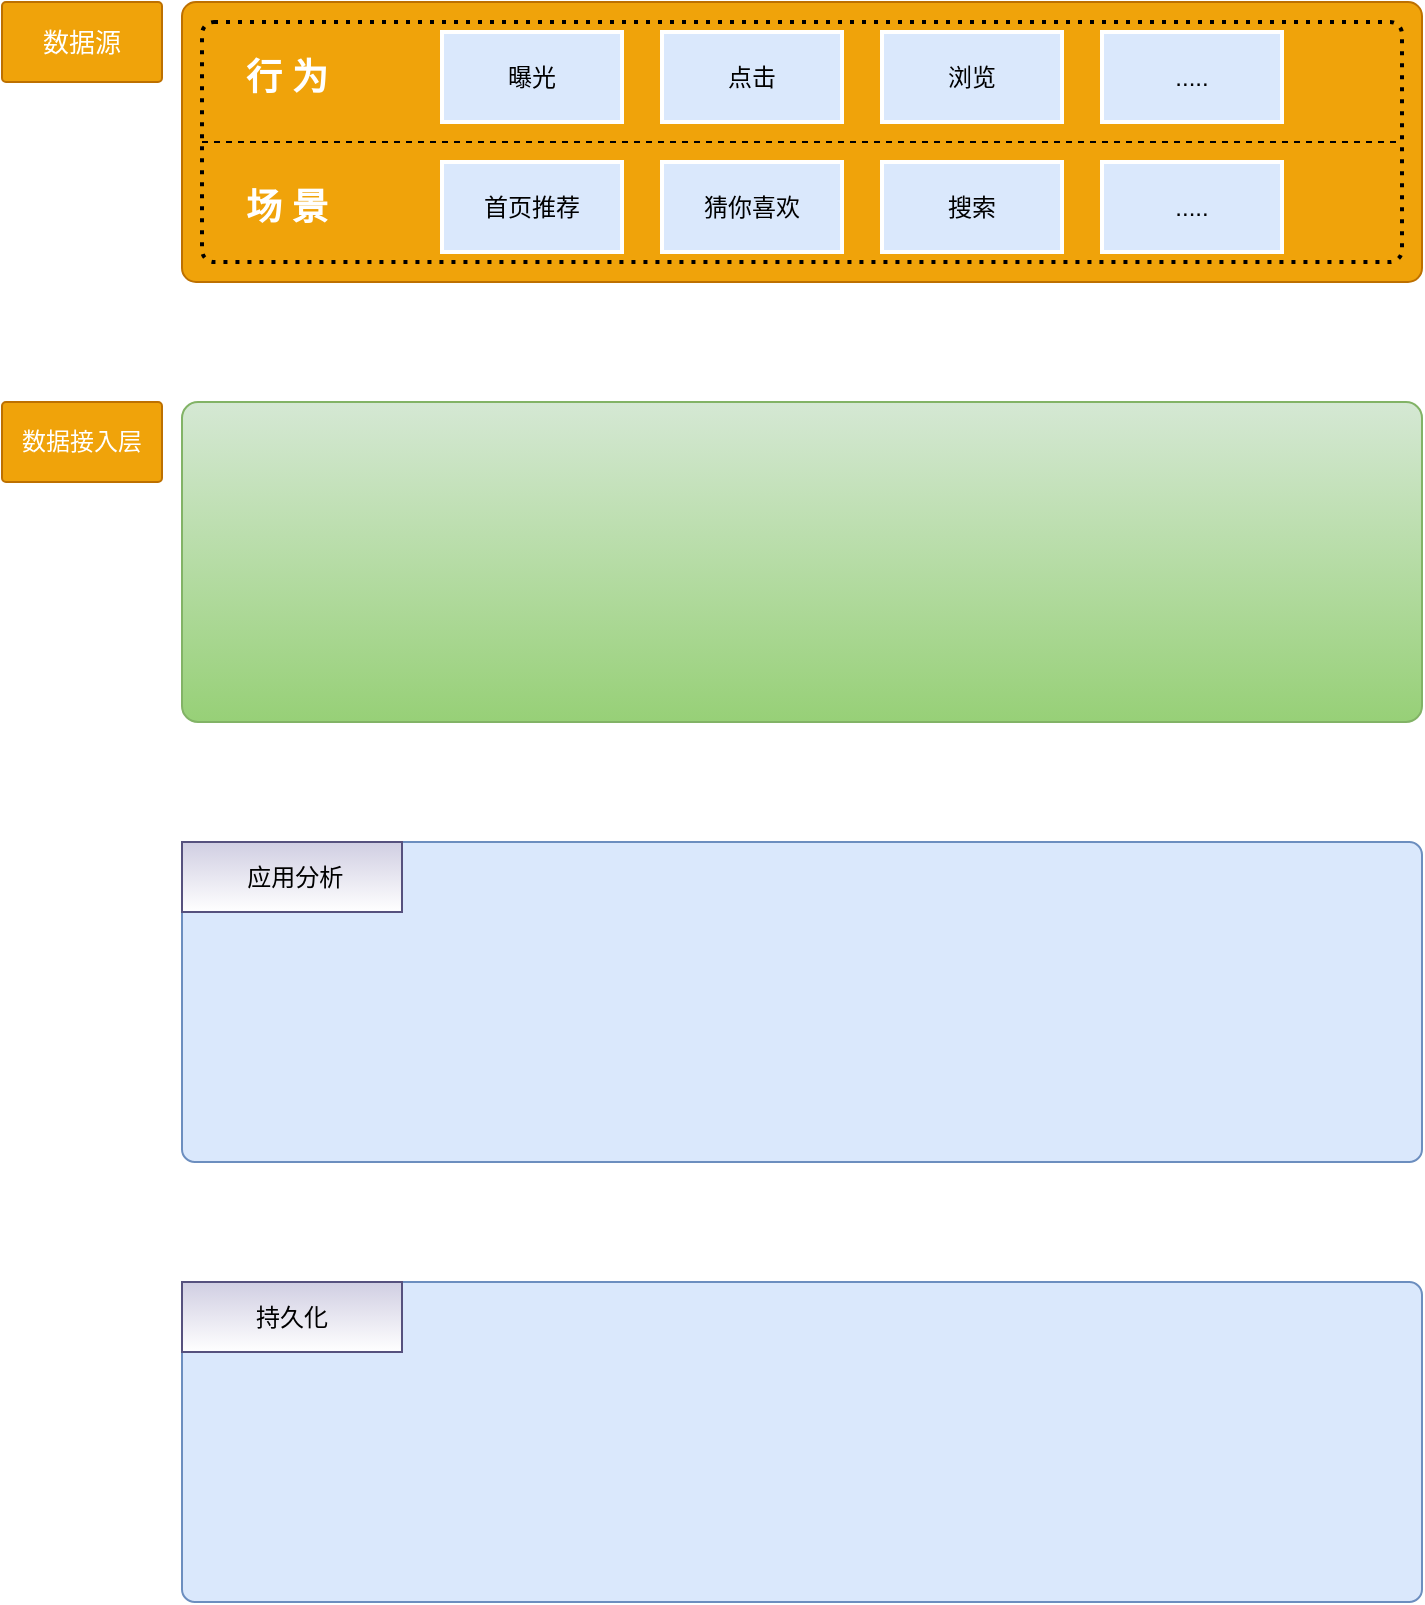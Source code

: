 <mxfile version="14.4.2" type="github">
  <diagram id="zrNYxfTNKG2aWoxfnzqP" name="Page-1">
    <mxGraphModel dx="1298" dy="742" grid="1" gridSize="10" guides="1" tooltips="1" connect="1" arrows="1" fold="1" page="1" pageScale="1" pageWidth="827" pageHeight="1169" math="0" shadow="0">
      <root>
        <mxCell id="0" />
        <mxCell id="1" parent="0" />
        <mxCell id="YqIz4m2kfG05YHZkA2tR-30" value="" style="rounded=1;whiteSpace=wrap;html=1;fillColor=#f0a30a;strokeColor=#BD7000;arcSize=5;fontColor=#ffffff;" vertex="1" parent="1">
          <mxGeometry x="120" y="570" width="620" height="140" as="geometry" />
        </mxCell>
        <mxCell id="YqIz4m2kfG05YHZkA2tR-7" value="" style="rounded=1;whiteSpace=wrap;html=1;fillColor=#dae8fc;strokeColor=#6c8ebf;arcSize=4;" vertex="1" parent="1">
          <mxGeometry x="120" y="1210" width="620" height="160" as="geometry" />
        </mxCell>
        <mxCell id="YqIz4m2kfG05YHZkA2tR-8" value="" style="rounded=1;whiteSpace=wrap;html=1;" vertex="1" parent="1">
          <mxGeometry x="350" y="846" width="120" height="60" as="geometry" />
        </mxCell>
        <mxCell id="YqIz4m2kfG05YHZkA2tR-9" value="" style="rounded=1;whiteSpace=wrap;html=1;fillColor=#d5e8d4;strokeColor=#82b366;arcSize=5;gradientColor=#97d077;" vertex="1" parent="1">
          <mxGeometry x="120" y="770" width="620" height="160" as="geometry" />
        </mxCell>
        <mxCell id="YqIz4m2kfG05YHZkA2tR-10" value="" style="rounded=1;whiteSpace=wrap;html=1;arcSize=5;dashed=1;strokeWidth=2;dashPattern=1 2;fillColor=none;" vertex="1" parent="1">
          <mxGeometry x="130" y="580" width="600" height="120" as="geometry" />
        </mxCell>
        <mxCell id="YqIz4m2kfG05YHZkA2tR-16" value="持久化" style="rounded=1;whiteSpace=wrap;html=1;fillColor=#d0cee2;strokeColor=#56517e;arcSize=0;gradientColor=#ffffff;" vertex="1" parent="1">
          <mxGeometry x="120" y="1210" width="110" height="35" as="geometry" />
        </mxCell>
        <mxCell id="YqIz4m2kfG05YHZkA2tR-17" value="" style="rounded=1;whiteSpace=wrap;html=1;fillColor=#dae8fc;strokeColor=#6c8ebf;arcSize=4;" vertex="1" parent="1">
          <mxGeometry x="120" y="990" width="620" height="160" as="geometry" />
        </mxCell>
        <mxCell id="YqIz4m2kfG05YHZkA2tR-18" value="&amp;nbsp;应用分析" style="rounded=1;whiteSpace=wrap;html=1;fillColor=#d0cee2;strokeColor=#56517e;arcSize=0;gradientColor=#ffffff;" vertex="1" parent="1">
          <mxGeometry x="120" y="990" width="110" height="35" as="geometry" />
        </mxCell>
        <mxCell id="YqIz4m2kfG05YHZkA2tR-25" value="曝光" style="shape=ext;double=0;rounded=0;whiteSpace=wrap;html=1;fillColor=#dae8fc;strokeColor=#FFFFFF;shadow=0;strokeWidth=2;" vertex="1" parent="1">
          <mxGeometry x="250" y="585" width="90" height="45" as="geometry" />
        </mxCell>
        <mxCell id="YqIz4m2kfG05YHZkA2tR-27" value="点击" style="shape=ext;double=0;rounded=0;whiteSpace=wrap;html=1;fillColor=#dae8fc;strokeColor=#FFFFFF;shadow=0;strokeWidth=2;" vertex="1" parent="1">
          <mxGeometry x="360" y="585" width="90" height="45" as="geometry" />
        </mxCell>
        <mxCell id="YqIz4m2kfG05YHZkA2tR-28" value="浏览" style="shape=ext;double=0;rounded=0;whiteSpace=wrap;html=1;fillColor=#dae8fc;strokeColor=#FFFFFF;shadow=0;strokeWidth=2;" vertex="1" parent="1">
          <mxGeometry x="470" y="585" width="90" height="45" as="geometry" />
        </mxCell>
        <mxCell id="YqIz4m2kfG05YHZkA2tR-29" value="....." style="shape=ext;double=0;rounded=0;whiteSpace=wrap;html=1;fillColor=#dae8fc;strokeColor=#FFFFFF;shadow=0;strokeWidth=2;" vertex="1" parent="1">
          <mxGeometry x="580" y="585" width="90" height="45" as="geometry" />
        </mxCell>
        <mxCell id="YqIz4m2kfG05YHZkA2tR-35" value="" style="endArrow=none;dashed=1;html=1;entryX=1;entryY=0.5;entryDx=0;entryDy=0;exitX=0;exitY=0.5;exitDx=0;exitDy=0;" edge="1" parent="1" source="YqIz4m2kfG05YHZkA2tR-10" target="YqIz4m2kfG05YHZkA2tR-10">
          <mxGeometry width="50" height="50" relative="1" as="geometry">
            <mxPoint x="340" y="560" as="sourcePoint" />
            <mxPoint x="390" y="510" as="targetPoint" />
          </mxGeometry>
        </mxCell>
        <mxCell id="YqIz4m2kfG05YHZkA2tR-36" value="....." style="shape=ext;double=0;rounded=0;whiteSpace=wrap;html=1;fillColor=#dae8fc;strokeColor=#FFFFFF;shadow=0;strokeWidth=2;" vertex="1" parent="1">
          <mxGeometry x="580" y="650" width="90" height="45" as="geometry" />
        </mxCell>
        <mxCell id="YqIz4m2kfG05YHZkA2tR-37" value="首页推荐" style="shape=ext;double=0;rounded=0;whiteSpace=wrap;html=1;fillColor=#dae8fc;strokeColor=#FFFFFF;shadow=0;strokeWidth=2;" vertex="1" parent="1">
          <mxGeometry x="250" y="650" width="90" height="45" as="geometry" />
        </mxCell>
        <mxCell id="YqIz4m2kfG05YHZkA2tR-38" value="猜你喜欢" style="shape=ext;double=0;rounded=0;whiteSpace=wrap;html=1;fillColor=#dae8fc;strokeColor=#FFFFFF;shadow=0;strokeWidth=2;" vertex="1" parent="1">
          <mxGeometry x="360" y="650" width="90" height="45" as="geometry" />
        </mxCell>
        <mxCell id="YqIz4m2kfG05YHZkA2tR-39" value="搜索" style="shape=ext;double=0;rounded=0;whiteSpace=wrap;html=1;fillColor=#dae8fc;strokeColor=#FFFFFF;shadow=0;strokeWidth=2;" vertex="1" parent="1">
          <mxGeometry x="470" y="650" width="90" height="45" as="geometry" />
        </mxCell>
        <mxCell id="YqIz4m2kfG05YHZkA2tR-45" value="&lt;h2&gt;行 为&lt;/h2&gt;" style="text;html=1;align=center;verticalAlign=middle;whiteSpace=wrap;rounded=0;shadow=0;imageAspect=1;fontColor=#FFFFFF;" vertex="1" parent="1">
          <mxGeometry x="145" y="598" width="55" height="20" as="geometry" />
        </mxCell>
        <mxCell id="YqIz4m2kfG05YHZkA2tR-46" value="&lt;h2&gt;场 景&lt;/h2&gt;" style="text;html=1;align=center;verticalAlign=middle;whiteSpace=wrap;rounded=0;shadow=0;fontColor=#FFFFFF;" vertex="1" parent="1">
          <mxGeometry x="145" y="662.5" width="55" height="20" as="geometry" />
        </mxCell>
        <mxCell id="YqIz4m2kfG05YHZkA2tR-51" value="&lt;h2 style=&quot;font-size: 13px&quot;&gt;&lt;span style=&quot;font-weight: normal&quot;&gt;数据源&lt;/span&gt;&lt;/h2&gt;" style="text;html=1;align=center;verticalAlign=middle;whiteSpace=wrap;rounded=1;imageAspect=1;strokeColor=#BD7000;fontSize=12;fillColor=#f0a30a;fontColor=#ffffff;arcSize=5;" vertex="1" parent="1">
          <mxGeometry x="30" y="570" width="80" height="40" as="geometry" />
        </mxCell>
        <mxCell id="YqIz4m2kfG05YHZkA2tR-52" value="数据接入层" style="text;html=1;align=center;verticalAlign=middle;whiteSpace=wrap;rounded=1;imageAspect=1;fillColor=#f0a30a;strokeColor=#BD7000;fontSize=12;fontColor=#ffffff;arcSize=5;" vertex="1" parent="1">
          <mxGeometry x="30" y="770" width="80" height="40" as="geometry" />
        </mxCell>
      </root>
    </mxGraphModel>
  </diagram>
</mxfile>
